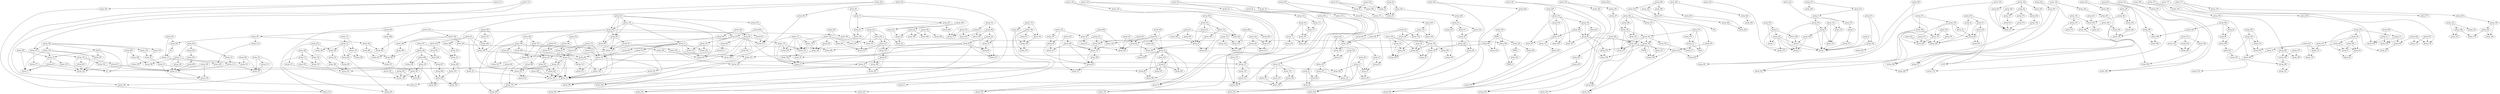 digraph g
{

  /* list of nodes */
  "I4L";
  "ITEVIR";
  "NRDD";
  "NRDD_1";
  "NRDD_2";
  "PAL";
  "bnrdF";
  "group_1";
  "group_10";
  "group_100";
  "group_101";
  "group_102";
  "group_103";
  "group_104";
  "group_105";
  "group_106";
  "group_107";
  "group_108";
  "group_109";
  "group_11";
  "group_110";
  "group_111";
  "group_112";
  "group_113";
  "group_114";
  "group_115";
  "group_116";
  "group_117";
  "group_118";
  "group_119";
  "group_12";
  "group_120";
  "group_121";
  "group_122";
  "group_123";
  "group_124";
  "group_125";
  "group_126";
  "group_128";
  "group_129";
  "group_13";
  "group_130";
  "group_131";
  "group_132";
  "group_133";
  "group_134";
  "group_135";
  "group_136";
  "group_137";
  "group_138";
  "group_139";
  "group_14";
  "group_140";
  "group_141";
  "group_142";
  "group_143";
  "group_144";
  "group_145";
  "group_146";
  "group_147";
  "group_148";
  "group_149";
  "group_15";
  "group_150";
  "group_151";
  "group_152";
  "group_153";
  "group_154";
  "group_155";
  "group_156";
  "group_157";
  "group_158";
  "group_159";
  "group_16";
  "group_160";
  "group_161";
  "group_162";
  "group_163";
  "group_164";
  "group_166";
  "group_167";
  "group_168";
  "group_169";
  "group_17";
  "group_170";
  "group_171";
  "group_172";
  "group_173";
  "group_174";
  "group_175";
  "group_176";
  "group_177";
  "group_178";
  "group_179";
  "group_180";
  "group_181";
  "group_182";
  "group_183";
  "group_184";
  "group_185";
  "group_186";
  "group_187";
  "group_188";
  "group_189";
  "group_19";
  "group_190";
  "group_191";
  "group_192";
  "group_193";
  "group_194";
  "group_195";
  "group_196";
  "group_197";
  "group_198";
  "group_199";
  "group_2";
  "group_20";
  "group_200";
  "group_201";
  "group_202";
  "group_203";
  "group_204";
  "group_205";
  "group_206";
  "group_207";
  "group_208";
  "group_209";
  "group_21";
  "group_210";
  "group_211";
  "group_212";
  "group_213";
  "group_214";
  "group_215";
  "group_216";
  "group_217";
  "group_218";
  "group_219";
  "group_22";
  "group_220";
  "group_221";
  "group_222";
  "group_223";
  "group_224";
  "group_225";
  "group_226";
  "group_227";
  "group_228";
  "group_229";
  "group_23";
  "group_230";
  "group_231";
  "group_232";
  "group_233";
  "group_234";
  "group_236";
  "group_237";
  "group_238";
  "group_239";
  "group_24";
  "group_240";
  "group_241";
  "group_242";
  "group_243";
  "group_244";
  "group_245";
  "group_246";
  "group_247";
  "group_248";
  "group_249";
  "group_25";
  "group_250";
  "group_251";
  "group_252";
  "group_253";
  "group_254";
  "group_255";
  "group_256";
  "group_257";
  "group_258";
  "group_259";
  "group_26";
  "group_260";
  "group_261";
  "group_262";
  "group_263";
  "group_264";
  "group_265";
  "group_266";
  "group_267";
  "group_268";
  "group_27";
  "group_270";
  "group_271";
  "group_272";
  "group_273";
  "group_274";
  "group_275";
  "group_276";
  "group_277";
  "group_278";
  "group_279";
  "group_28";
  "group_280";
  "group_281";
  "group_282";
  "group_283";
  "group_284";
  "group_285";
  "group_286";
  "group_287";
  "group_288";
  "group_289";
  "group_29";
  "group_290";
  "group_291";
  "group_293";
  "group_294";
  "group_295";
  "group_296";
  "group_297";
  "group_298";
  "group_3";
  "group_30";
  "group_300";
  "group_301";
  "group_302";
  "group_304";
  "group_305";
  "group_306";
  "group_307";
  "group_308";
  "group_309";
  "group_31";
  "group_310";
  "group_311";
  "group_312";
  "group_313";
  "group_314";
  "group_315";
  "group_316";
  "group_317";
  "group_318";
  "group_319";
  "group_32";
  "group_320";
  "group_321";
  "group_322";
  "group_323";
  "group_324";
  "group_325";
  "group_326";
  "group_327";
  "group_328";
  "group_329";
  "group_33";
  "group_330";
  "group_331";
  "group_332";
  "group_333";
  "group_334";
  "group_335";
  "group_336";
  "group_337";
  "group_338";
  "group_339";
  "group_34";
  "group_340";
  "group_341";
  "group_342";
  "group_343";
  "group_344";
  "group_345";
  "group_346";
  "group_347";
  "group_348";
  "group_349";
  "group_35";
  "group_350";
  "group_351";
  "group_352";
  "group_353";
  "group_354";
  "group_355";
  "group_356";
  "group_357";
  "group_358";
  "group_359";
  "group_36";
  "group_360";
  "group_361";
  "group_362";
  "group_363";
  "group_364";
  "group_365";
  "group_366";
  "group_368";
  "group_369";
  "group_37";
  "group_370";
  "group_371";
  "group_372";
  "group_373";
  "group_374";
  "group_375";
  "group_376";
  "group_377";
  "group_378";
  "group_379";
  "group_38";
  "group_380";
  "group_381";
  "group_382";
  "group_383";
  "group_384";
  "group_385";
  "group_386";
  "group_387";
  "group_388";
  "group_389";
  "group_390";
  "group_391";
  "group_392";
  "group_393";
  "group_394";
  "group_395";
  "group_396";
  "group_397";
  "group_398";
  "group_399";
  "group_4";
  "group_40";
  "group_400";
  "group_401";
  "group_402";
  "group_403";
  "group_404";
  "group_405";
  "group_406";
  "group_407";
  "group_408";
  "group_409";
  "group_41";
  "group_410";
  "group_411";
  "group_412";
  "group_413";
  "group_414";
  "group_415";
  "group_416";
  "group_417";
  "group_418";
  "group_419";
  "group_42";
  "group_420";
  "group_421";
  "group_422";
  "group_423";
  "group_424";
  "group_425";
  "group_426";
  "group_427";
  "group_428";
  "group_429";
  "group_43";
  "group_430";
  "group_431";
  "group_432";
  "group_433";
  "group_434";
  "group_435";
  "group_436";
  "group_437";
  "group_438";
  "group_439";
  "group_44";
  "group_440";
  "group_441";
  "group_442";
  "group_443";
  "group_444";
  "group_445";
  "group_446";
  "group_447";
  "group_448";
  "group_449";
  "group_45";
  "group_450";
  "group_451";
  "group_452";
  "group_453";
  "group_454";
  "group_455";
  "group_456";
  "group_457";
  "group_458";
  "group_459";
  "group_46";
  "group_460";
  "group_461";
  "group_462";
  "group_463";
  "group_464";
  "group_465";
  "group_466";
  "group_467";
  "group_468";
  "group_469";
  "group_47";
  "group_470";
  "group_471";
  "group_472";
  "group_473";
  "group_474";
  "group_475";
  "group_476";
  "group_477";
  "group_478";
  "group_479";
  "group_48";
  "group_480";
  "group_481";
  "group_482";
  "group_483";
  "group_484";
  "group_485";
  "group_486";
  "group_487";
  "group_488";
  "group_489";
  "group_49";
  "group_490";
  "group_491";
  "group_492";
  "group_493";
  "group_494";
  "group_495";
  "group_496";
  "group_497";
  "group_498";
  "group_499";
  "group_5";
  "group_50";
  "group_500";
  "group_501";
  "group_502";
  "group_503";
  "group_504";
  "group_505";
  "group_506";
  "group_507";
  "group_508";
  "group_509";
  "group_51";
  "group_510";
  "group_511";
  "group_512";
  "group_513";
  "group_514";
  "group_515";
  "group_516";
  "group_517";
  "group_518";
  "group_519";
  "group_52";
  "group_520";
  "group_521";
  "group_522";
  "group_523";
  "group_524";
  "group_525";
  "group_526";
  "group_527";
  "group_528";
  "group_529";
  "group_53";
  "group_530";
  "group_531";
  "group_532";
  "group_534";
  "group_535";
  "group_536";
  "group_537";
  "group_538";
  "group_539";
  "group_54";
  "group_540";
  "group_541";
  "group_542";
  "group_543";
  "group_544";
  "group_545";
  "group_546";
  "group_547";
  "group_548";
  "group_549";
  "group_55";
  "group_550";
  "group_551";
  "group_552";
  "group_553";
  "group_554";
  "group_555";
  "group_556";
  "group_557";
  "group_558";
  "group_559";
  "group_56";
  "group_560";
  "group_561";
  "group_562";
  "group_563";
  "group_564";
  "group_565";
  "group_566";
  "group_567";
  "group_568";
  "group_569";
  "group_57";
  "group_570";
  "group_571";
  "group_572";
  "group_573";
  "group_574";
  "group_575";
  "group_576";
  "group_577";
  "group_578";
  "group_579";
  "group_58";
  "group_581";
  "group_583";
  "group_584";
  "group_585";
  "group_586";
  "group_587";
  "group_588";
  "group_589";
  "group_59";
  "group_590";
  "group_591";
  "group_592";
  "group_593";
  "group_594";
  "group_595";
  "group_596";
  "group_597";
  "group_598";
  "group_599";
  "group_6";
  "group_60";
  "group_600";
  "group_601";
  "group_602";
  "group_603";
  "group_604";
  "group_605";
  "group_606";
  "group_607";
  "group_608";
  "group_609";
  "group_61";
  "group_610";
  "group_611";
  "group_612";
  "group_613";
  "group_614";
  "group_615";
  "group_616";
  "group_617";
  "group_618";
  "group_619";
  "group_62";
  "group_620";
  "group_621";
  "group_622";
  "group_624";
  "group_625";
  "group_626";
  "group_627";
  "group_628";
  "group_629";
  "group_63";
  "group_630";
  "group_631";
  "group_64";
  "group_65";
  "group_66";
  "group_67";
  "group_68";
  "group_69";
  "group_7";
  "group_70";
  "group_71";
  "group_72";
  "group_74";
  "group_75";
  "group_76";
  "group_77";
  "group_78";
  "group_79";
  "group_8";
  "group_80";
  "group_81";
  "group_82";
  "group_83";
  "group_84";
  "group_85";
  "group_86";
  "group_87";
  "group_88";
  "group_89";
  "group_9";
  "group_90";
  "group_91";
  "group_92";
  "group_93";
  "group_94";
  "group_95";
  "group_96";
  "group_97";
  "group_98";
  "group_99";
  "hegA";
  "thy";
  "uvsW";

  /* list of edges */
  "ITEVIR" -> "group_189" [weight = "5"];
  "NRDD_1" -> "group_581" [weight = "1"];
  "NRDD" -> "group_193" [weight = "5"];
  "NRDD" -> "group_304" [weight = "5"];
  "NRDD" -> "group_481" [weight = "2.5"];
  "NRDD" -> "group_546" [weight = "1.42857142857143"];
  "bnrdF" -> "I4L" [weight = "2"];
  "bnrdF" -> "group_104" [weight = "0.666666666666667"];
  "bnrdF" -> "group_16" [weight = "1.2"];
  "bnrdF" -> "group_563" [weight = "1"];
  "group_100" -> "group_143" [weight = "0.75"];
  "group_101" -> "group_153" [weight = "0.3"];
  "group_101" -> "group_257" [weight = "3"];
  "group_102" -> "group_158" [weight = "3"];
  "group_102" -> "group_262" [weight = "1"];
  "group_102" -> "group_440" [weight = "1"];
  "group_103" -> "group_277" [weight = "3"];
  "group_103" -> "group_310" [weight = "0.833333333333333"];
  "group_105" -> "group_174" [weight = "0.833333333333333"];
  "group_105" -> "group_279" [weight = "5"];
  "group_105" -> "group_443" [weight = "2.5"];
  "group_105" -> "group_507" [weight = "5"];
  "group_105" -> "group_554" [weight = "2"];
  "group_105" -> "group_620" [weight = "2"];
  "group_106" -> "group_21" [weight = "0.555555555555556"];
  "group_106" -> "group_343" [weight = "1.42857142857143"];
  "group_106" -> "group_358" [weight = "1"];
  "group_106" -> "group_617" [weight = "2"];
  "group_107" -> "group_180" [weight = "0.555555555555556"];
  "group_107" -> "group_456" [weight = "0.833333333333333"];
  "group_108" -> "group_285" [weight = "0.555555555555556"];
  "group_109" -> "group_296" [weight = "0.555555555555556"];
  "group_10" -> "group_120" [weight = "5"];
  "group_10" -> "group_147" [weight = "0.75"];
  "group_10" -> "group_324" [weight = "1.66666666666667"];
  "group_10" -> "group_514" [weight = "2"];
  "group_110" -> "group_577" [weight = "1"];
  "group_110" -> "hegA" [weight = "5"];
  "group_111" -> "group_478" [weight = "0.555555555555556"];
  "group_112" -> "group_308" [weight = "1.25"];
  "group_113" -> "group_308" [weight = "1.25"];
  "group_113" -> "group_309" [weight = "0.833333333333333"];
  "group_114" -> "group_197" [weight = "0.833333333333333"];
  "group_114" -> "group_34" [weight = "1"];
  "group_115" -> "group_198" [weight = "0.555555555555556"];
  "group_115" -> "group_199" [weight = "0.555555555555556"];
  "group_116" -> "group_203" [weight = "5"];
  "group_116" -> "group_504" [weight = "2.5"];
  "group_117" -> "group_204" [weight = "0.833333333333333"];
  "group_117" -> "group_318" [weight = "5"];
  "group_117" -> "group_539" [weight = "2"];
  "group_118" -> "group_119" [weight = "0.769230769230769"];
  "group_118" -> "group_318" [weight = "5"];
  "group_11" -> "group_562" [weight = "1"];
  "group_11" -> "group_57" [weight = "0.375"];
  "group_11" -> "group_629" [weight = "2"];
  "group_11" -> "group_97" [weight = "0.461538461538462"];
  "group_120" -> "group_324" [weight = "2.5"];
  "group_120" -> "group_345" [weight = "2"];
  "group_120" -> "group_500" [weight = "2.5"];
  "group_120" -> "group_614" [weight = "2"];
  "group_121" -> "group_280" [weight = "1"];
  "group_121" -> "group_61" [weight = "0.769230769230769"];
  "group_122" -> "group_513" [weight = "2"];
  "group_122" -> "group_556" [weight = "0.75"];
  "group_123" -> "group_7" [weight = "3"];
  "group_124" -> "group_123" [weight = "3"];
  "group_124" -> "group_376" [weight = "3"];
  "group_124" -> "group_9" [weight = "0.75"];
  "group_125" -> "group_126" [weight = "3"];
  "group_125" -> "group_380" [weight = "0.272727272727273"];
  "group_125" -> "group_381" [weight = "0.75"];
  "group_128" -> "group_228" [weight = "0.75"];
  "group_129" -> "group_128" [weight = "3"];
  "group_129" -> "group_383" [weight = "3"];
  "group_12" -> "group_116" [weight = "2.5"];
  "group_12" -> "group_202" [weight = "1.25"];
  "group_12" -> "group_203" [weight = "1"];
  "group_12" -> "group_350" [weight = "1"];
  "group_12" -> "group_504" [weight = "2.5"];
  "group_131" -> "group_294" [weight = "1"];
  "group_131" -> "group_460" [weight = "2"];
  "group_132" -> "group_396" [weight = "0.375"];
  "group_133" -> "group_134" [weight = "3"];
  "group_135" -> "group_404" [weight = "3"];
  "group_136" -> "group_135" [weight = "0.75"];
  "group_136" -> "group_234" [weight = "0.272727272727273"];
  "group_136" -> "group_404" [weight = "1"];
  "group_137" -> "group_241" [weight = "0.75"];
  "group_137" -> "group_242" [weight = "3"];
  "group_139" -> "group_138" [weight = "0.272727272727273"];
  "group_13" -> "group_146" [weight = "0.75"];
  "group_13" -> "group_273" [weight = "1"];
  "group_13" -> "group_334" [weight = "1"];
  "group_13" -> "group_437" [weight = "3"];
  "group_13" -> "group_512" [weight = "1"];
  "group_13" -> "group_556" [weight = "0.75"];
  "group_13" -> "group_604" [weight = "1"];
  "group_140" -> "group_139" [weight = "0.272727272727273"];
  "group_140" -> "group_413" [weight = "0.75"];
  "group_141" -> "group_245" [weight = "3"];
  "group_141" -> "group_80" [weight = "0.75"];
  "group_142" -> "group_24" [weight = "3"];
  "group_142" -> "group_337" [weight = "1"];
  "group_142" -> "group_49" [weight = "0.272727272727273"];
  "group_143" -> "group_596" [weight = "3"];
  "group_143" -> "group_99" [weight = "1"];
  "group_144" -> "group_86" [weight = "0.75"];
  "group_145" -> "group_13" [weight = "0.6"];
  "group_145" -> "group_253" [weight = "3"];
  "group_145" -> "group_254" [weight = "3"];
  "group_145" -> "group_437" [weight = "3"];
  "group_146" -> "group_14" [weight = "3"];
  "group_147" -> "group_213" [weight = "1"];
  "group_147" -> "group_335" [weight = "1"];
  "group_149" -> "group_148" [weight = "0.272727272727273"];
  "group_149" -> "group_150" [weight = "0.75"];
  "group_14" -> "group_374" [weight = "2"];
  "group_151" -> "group_256" [weight = "0.75"];
  "group_151" -> "group_372" [weight = "0.75"];
  "group_151" -> "group_515" [weight = "1"];
  "group_151" -> "group_557" [weight = "0.75"];
  "group_152" -> "group_51" [weight = "0.75"];
  "group_154" -> "group_258" [weight = "3"];
  "group_155" -> "group_156" [weight = "3"];
  "group_155" -> "group_276" [weight = "0.352941176470588"];
  "group_155" -> "group_420" [weight = "1.2"];
  "group_157" -> "group_259" [weight = "0.272727272727273"];
  "group_158" -> "group_424" [weight = "0.75"];
  "group_158" -> "group_94" [weight = "1"];
  "group_159" -> "group_102" [weight = "1"];
  "group_159" -> "group_160" [weight = "3"];
  "group_159" -> "group_161" [weight = "1"];
  "group_159" -> "group_262" [weight = "0.75"];
  "group_15" -> "group_562" [weight = "1"];
  "group_15" -> "group_57" [weight = "0.75"];
  "group_161" -> "group_160" [weight = "3"];
  "group_161" -> "group_162" [weight = "0.75"];
  "group_162" -> "group_160" [weight = "0.75"];
  "group_163" -> "group_58" [weight = "3"];
  "group_164" -> "group_104" [weight = "1"];
  "group_164" -> "group_16" [weight = "0.428571428571429"];
  "group_164" -> "group_17" [weight = "3"];
  "group_164" -> "group_563" [weight = "1"];
  "group_166" -> "group_167" [weight = "0.461538461538462"];
  "group_166" -> "group_266" [weight = "0.461538461538462"];
  "group_166" -> "group_442" [weight = "0.666666666666667"];
  "group_166" -> "group_475" [weight = "1.66666666666667"];
  "group_167" -> "group_442" [weight = "0.666666666666667"];
  "group_167" -> "group_630" [weight = "2"];
  "group_168" -> "group_169" [weight = "3"];
  "group_168" -> "group_226" [weight = "1"];
  "group_16" -> "group_17" [weight = "0.75"];
  "group_16" -> "group_425" [weight = "3"];
  "group_16" -> "group_519" [weight = "2"];
  "group_171" -> "group_137" [weight = "0.272727272727273"];
  "group_172" -> "group_14" [weight = "2"];
  "group_172" -> "group_502" [weight = "5"];
  "group_173" -> "group_122" [weight = "0.75"];
  "group_173" -> "group_274" [weight = "1"];
  "group_173" -> "group_373" [weight = "2"];
  "group_173" -> "group_87" [weight = "1"];
  "group_174" -> "group_279" [weight = "5"];
  "group_174" -> "group_362" [weight = "1"];
  "group_175" -> "group_279" [weight = "5"];
  "group_175" -> "group_37" [weight = "2.5"];
  "group_175" -> "group_444" [weight = "5"];
  "group_176" -> "group_106" [weight = "1.66666666666667"];
  "group_176" -> "group_283" [weight = "5"];
  "group_176" -> "group_343" [weight = "5"];
  "group_177" -> "group_178" [weight = "0.555555555555556"];
  "group_180" -> "group_108" [weight = "0.833333333333333"];
  "group_182" -> "group_289" [weight = "0.555555555555556"];
  "group_183" -> "group_42" [weight = "1.42857142857143"];
  "group_183" -> "group_43" [weight = "0.909090909090909"];
  "group_183" -> "uvsW" [weight = "0.833333333333333"];
  "group_184" -> "group_22" [weight = "0.555555555555556"];
  "group_184" -> "group_461" [weight = "0.833333333333333"];
  "group_185" -> "group_22" [weight = "5"];
  "group_186" -> "group_185" [weight = "5"];
  "group_186" -> "group_36" [weight = "1.25"];
  "group_186" -> "group_624" [weight = "5"];
  "group_187" -> "group_472" [weight = "0.833333333333333"];
  "group_187" -> "group_548" [weight = "2"];
  "group_188" -> "group_166" [weight = "5"];
  "group_188" -> "group_301" [weight = "1"];
  "group_188" -> "group_475" [weight = "2"];
  "group_188" -> "group_532" [weight = "5"];
  "group_190" -> "group_355" [weight = "2"];
  "group_190" -> "group_622" [weight = "5"];
  "group_190" -> "group_65" [weight = "5"];
  "group_191" -> "group_190" [weight = "0.625"];
  "group_191" -> "group_192" [weight = "5"];
  "group_191" -> "group_531" [weight = "5"];
  "group_191" -> "group_547" [weight = "2"];
  "group_191" -> "group_602" [weight = "5"];
  "group_192" -> "group_477" [weight = "1.11111111111111"];
  "group_193" -> "NRDD_1" [weight = "1"];
  "group_193" -> "group_480" [weight = "0.833333333333333"];
  "group_194" -> "group_306" [weight = "1.25"];
  "group_194" -> "group_483" [weight = "5"];
  "group_194" -> "group_485" [weight = "1"];
  "group_196" -> "group_195" [weight = "5"];
  "group_196" -> "group_34" [weight = "1.25"];
  "group_199" -> "group_315" [weight = "0.833333333333333"];
  "group_19" -> "group_60" [weight = "5"];
  "group_200" -> "group_201" [weight = "0.555555555555556"];
  "group_200" -> "group_315" [weight = "0.833333333333333"];
  "group_202" -> "group_316" [weight = "5"];
  "group_203" -> "group_204" [weight = "0.555555555555556"];
  "group_205" -> "group_320" [weight = "2.5"];
  "group_205" -> "group_585" [weight = "1"];
  "group_206" -> "group_320" [weight = "2.5"];
  "group_206" -> "group_530" [weight = "2.5"];
  "group_207" -> "group_325" [weight = "5"];
  "group_207" -> "group_500" [weight = "5"];
  "group_208" -> "group_326" [weight = "5"];
  "group_208" -> "group_327" [weight = "5"];
  "group_208" -> "group_502" [weight = "5"];
  "group_20" -> "group_19" [weight = "2"];
  "group_20" -> "group_211" [weight = "5"];
  "group_20" -> "group_59" [weight = "2"];
  "group_20" -> "group_60" [weight = "2.5"];
  "group_210" -> "group_69" [weight = "5"];
  "group_212" -> "group_145" [weight = "0.75"];
  "group_212" -> "group_253" [weight = "3"];
  "group_212" -> "group_254" [weight = "2"];
  "group_212" -> "group_272" [weight = "1"];
  "group_212" -> "group_510" [weight = "2"];
  "group_213" -> "group_148" [weight = "1"];
  "group_214" -> "group_415" [weight = "1"];
  "group_215" -> "group_210" [weight = "2.5"];
  "group_215" -> "group_369" [weight = "1"];
  "group_215" -> "group_370" [weight = "2"];
  "group_216" -> "group_321" [weight = "0.714285714285714"];
  "group_216" -> "group_587" [weight = "1"];
  "group_217" -> "group_174" [weight = "2"];
  "group_217" -> "group_279" [weight = "5"];
  "group_217" -> "group_362" [weight = "2"];
  "group_217" -> "group_37" [weight = "2"];
  "group_217" -> "group_38" [weight = "2"];
  "group_217" -> "group_444" [weight = "5"];
  "group_218" -> "group_202" [weight = "1"];
  "group_218" -> "group_350" [weight = "1"];
  "group_218" -> "group_351" [weight = "1"];
  "group_218" -> "group_584" [weight = "1"];
  "group_219" -> "group_467" [weight = "1"];
  "group_220" -> "group_109" [weight = "0.555555555555556"];
  "group_221" -> "group_360" [weight = "1"];
  "group_222" -> "group_154" [weight = "1"];
  "group_222" -> "group_258" [weight = "0.75"];
  "group_222" -> "group_27" [weight = "2"];
  "group_223" -> "group_1" [weight = "3"];
  "group_223" -> "group_3" [weight = "0.75"];
  "group_223" -> "group_375" [weight = "0.272727272727273"];
  "group_223" -> "group_5" [weight = "3"];
  "group_223" -> "group_7" [weight = "2"];
  "group_224" -> "group_376" [weight = "0.75"];
  "group_225" -> "group_168" [weight = "0.75"];
  "group_226" -> "group_169" [weight = "3"];
  "group_226" -> "group_379" [weight = "0.272727272727273"];
  "group_227" -> "group_382" [weight = "3"];
  "group_228" -> "group_130" [weight = "0.272727272727273"];
  "group_229" -> "group_386" [weight = "0.75"];
  "group_229" -> "group_387" [weight = "0.272727272727273"];
  "group_230" -> "group_40" [weight = "1"];
  "group_230" -> "group_523" [weight = "2"];
  "group_230" -> "group_74" [weight = "0.272727272727273"];
  "group_231" -> "group_132" [weight = "0.75"];
  "group_231" -> "group_395" [weight = "0.272727272727273"];
  "group_231" -> "group_524" [weight = "1"];
  "group_232" -> "group_396" [weight = "0.272727272727273"];
  "group_232" -> "group_397" [weight = "0.75"];
  "group_233" -> "group_133" [weight = "0.75"];
  "group_237" -> "group_236" [weight = "0.272727272727273"];
  "group_238" -> "group_237" [weight = "0.272727272727273"];
  "group_239" -> "group_238" [weight = "0.272727272727273"];
  "group_239" -> "group_405" [weight = "0.75"];
  "group_23" -> "group_434" [weight = "1"];
  "group_23" -> "group_435" [weight = "1"];
  "group_240" -> "group_409" [weight = "0.272727272727273"];
  "group_240" -> "group_410" [weight = "0.75"];
  "group_241" -> "group_242" [weight = "3"];
  "group_243" -> "group_138" [weight = "0.75"];
  "group_244" -> "group_414" [weight = "3"];
  "group_244" -> "group_415" [weight = "0.272727272727273"];
  "group_245" -> "group_23" [weight = "3"];
  "group_246" -> "group_23" [weight = "3"];
  "group_247" -> "group_248" [weight = "3"];
  "group_247" -> "group_82" [weight = "3"];
  "group_249" -> "group_143" [weight = "0.428571428571429"];
  "group_249" -> "group_417" [weight = "3"];
  "group_249" -> "group_99" [weight = "0.545454545454546"];
  "group_24" -> "group_417" [weight = "3"];
  "group_24" -> "group_99" [weight = "0.75"];
  "group_250" -> "group_143" [weight = "3"];
  "group_251" -> "group_144" [weight = "0.6"];
  "group_252" -> "group_144" [weight = "1"];
  "group_252" -> "group_251" [weight = "3"];
  "group_253" -> "group_14" [weight = "1"];
  "group_253" -> "group_172" [weight = "2"];
  "group_253" -> "group_50" [weight = "0.75"];
  "group_253" -> "group_509" [weight = "2"];
  "group_254" -> "group_253" [weight = "3"];
  "group_254" -> "group_374" [weight = "1"];
  "group_254" -> "group_509" [weight = "2"];
  "group_254" -> "group_626" [weight = "2"];
  "group_254" -> "group_627" [weight = "2"];
  "group_255" -> "group_147" [weight = "0.6"];
  "group_255" -> "group_148" [weight = "0.6"];
  "group_256" -> "group_150" [weight = "0.75"];
  "group_257" -> "group_153" [weight = "1"];
  "group_257" -> "group_88" [weight = "0.272727272727273"];
  "group_258" -> "group_27" [weight = "0.315789473684211"];
  "group_259" -> "group_155" [weight = "1"];
  "group_259" -> "group_156" [weight = "3"];
  "group_25" -> "group_251" [weight = "1"];
  "group_25" -> "group_418" [weight = "3"];
  "group_25" -> "group_436" [weight = "1"];
  "group_25" -> "group_508" [weight = "2"];
  "group_25" -> "group_555" [weight = "0.75"];
  "group_25" -> "group_605" [weight = "1"];
  "group_25" -> "group_625" [weight = "2"];
  "group_25" -> "group_85" [weight = "3"];
  "group_260" -> "group_93" [weight = "0.272727272727273"];
  "group_261" -> "group_424" [weight = "0.75"];
  "group_262" -> "group_160" [weight = "0.75"];
  "group_262" -> "group_94" [weight = "1"];
  "group_263" -> "group_162" [weight = "0.272727272727273"];
  "group_263" -> "group_96" [weight = "0.75"];
  "group_264" -> "bnrdF" [weight = "1.2"];
  "group_264" -> "group_103" [weight = "3"];
  "group_264" -> "group_163" [weight = "0.75"];
  "group_264" -> "group_164" [weight = "3"];
  "group_264" -> "group_518" [weight = "0.428571428571429"];
  "group_265" -> "group_428" [weight = "3"];
  "group_267" -> "group_167" [weight = "3"];
  "group_267" -> "group_630" [weight = "2"];
  "group_268" -> "group_267" [weight = "0.272727272727273"];
  "group_26" -> "group_151" [weight = "0.272727272727273"];
  "group_26" -> "group_152" [weight = "0.75"];
  "group_270" -> "group_31" [weight = "1"];
  "group_270" -> "group_32" [weight = "1"];
  "group_270" -> "group_44" [weight = "1"];
  "group_270" -> "group_47" [weight = "1"];
  "group_271" -> "group_100" [weight = "0.75"];
  "group_271" -> "group_143" [weight = "1"];
  "group_271" -> "group_250" [weight = "0.666666666666667"];
  "group_272" -> "group_172" [weight = "1"];
  "group_272" -> "group_333" [weight = "1"];
  "group_272" -> "group_437" [weight = "1"];
  "group_272" -> "group_511" [weight = "2"];
  "group_273" -> "group_437" [weight = "1"];
  "group_274" -> "group_10" [weight = "0.352941176470588"];
  "group_275" -> "group_147" [weight = "1"];
  "group_275" -> "group_148" [weight = "3"];
  "group_277" -> "group_104" [weight = "3"];
  "group_278" -> "group_210" [weight = "5"];
  "group_278" -> "group_215" [weight = "5"];
  "group_278" -> "group_443" [weight = "5"];
  "group_27" -> "group_101" [weight = "0.75"];
  "group_280" -> "group_19" [weight = "5"];
  "group_280" -> "group_20" [weight = "1"];
  "group_280" -> "group_445" [weight = "5"];
  "group_280" -> "group_619" [weight = "2"];
  "group_281" -> "group_221" [weight = "1"];
  "group_281" -> "group_446" [weight = "5"];
  "group_281" -> "group_447" [weight = "0.555555555555556"];
  "group_282" -> "group_359" [weight = "1"];
  "group_282" -> "group_448" [weight = "5"];
  "group_282" -> "group_449" [weight = "0.555555555555556"];
  "group_283" -> "group_453" [weight = "0.833333333333333"];
  "group_283" -> "group_553" [weight = "1"];
  "group_284" -> "group_178" [weight = "0.555555555555556"];
  "group_284" -> "group_179" [weight = "1"];
  "group_284" -> "group_454" [weight = "0.555555555555556"];
  "group_285" -> "group_181" [weight = "0.769230769230769"];
  "group_285" -> "group_365" [weight = "2"];
  "group_285" -> "group_569" [weight = "1"];
  "group_286" -> "group_181" [weight = "5"];
  "group_287" -> "group_286" [weight = "0.833333333333333"];
  "group_288" -> "group_457" [weight = "0.555555555555556"];
  "group_289" -> "group_506" [weight = "5"];
  "group_28" -> "group_91" [weight = "1"];
  "group_290" -> "group_289" [weight = "0.833333333333333"];
  "group_290" -> "group_506" [weight = "5"];
  "group_291" -> "group_290" [weight = "0.833333333333333"];
  "group_291" -> "group_459" [weight = "0.555555555555556"];
  "group_293" -> "group_294" [weight = "1.25"];
  "group_293" -> "group_460" [weight = "5"];
  "group_295" -> "group_294" [weight = "0.833333333333333"];
  "group_295" -> "group_461" [weight = "0.555555555555556"];
  "group_297" -> "group_296" [weight = "0.833333333333333"];
  "group_297" -> "group_574" [weight = "1"];
  "group_29" -> "group_30" [weight = "5"];
  "group_2" -> "group_223" [weight = "1"];
  "group_2" -> "group_3" [weight = "1"];
  "group_2" -> "group_560" [weight = "3"];
  "group_301" -> "group_166" [weight = "2"];
  "group_301" -> "group_330" [weight = "5"];
  "group_301" -> "group_475" [weight = "0.909090909090909"];
  "group_301" -> "group_578" [weight = "1"];
  "group_302" -> "group_188" [weight = "5"];
  "group_302" -> "group_189" [weight = "0.625"];
  "group_302" -> "group_366" [weight = "1"];
  "group_302" -> "group_532" [weight = "5"];
  "group_302" -> "group_579" [weight = "1"];
  "group_305" -> "NRDD" [weight = "2"];
  "group_305" -> "group_546" [weight = "2"];
  "group_306" -> "group_484" [weight = "5"];
  "group_307" -> "group_112" [weight = "5"];
  "group_307" -> "group_352" [weight = "1"];
  "group_307" -> "group_544" [weight = "1"];
  "group_309" -> "group_104" [weight = "0.555555555555556"];
  "group_310" -> "group_104" [weight = "0.833333333333333"];
  "group_310" -> "group_542" [weight = "2"];
  "group_310" -> "group_601" [weight = "5"];
  "group_310" -> "group_615" [weight = "2"];
  "group_311" -> "group_103" [weight = "0.833333333333333"];
  "group_311" -> "group_195" [weight = "0.833333333333333"];
  "group_312" -> "group_114" [weight = "1.11111111111111"];
  "group_313" -> "group_197" [weight = "0.625"];
  "group_314" -> "group_197" [weight = "5"];
  "group_314" -> "group_198" [weight = "0.555555555555556"];
  "group_314" -> "group_313" [weight = "0.833333333333333"];
  "group_316" -> "group_494" [weight = "1.25"];
  "group_317" -> "group_116" [weight = "2"];
  "group_317" -> "group_12" [weight = "5"];
  "group_319" -> "group_349" [weight = "1"];
  "group_319" -> "group_66" [weight = "5"];
  "group_31" -> "group_454" [weight = "5"];
  "group_31" -> "group_455" [weight = "0.909090909090909"];
  "group_31" -> "group_552" [weight = "1"];
  "group_321" -> "group_206" [weight = "5"];
  "group_322" -> "group_321" [weight = "2.5"];
  "group_323" -> "group_324" [weight = "2.5"];
  "group_325" -> "group_14" [weight = "5"];
  "group_325" -> "group_597" [weight = "5"];
  "group_326" -> "group_14" [weight = "1"];
  "group_326" -> "group_172" [weight = "5"];
  "group_326" -> "group_207" [weight = "1.25"];
  "group_326" -> "group_503" [weight = "5"];
  "group_326" -> "group_589" [weight = "1"];
  "group_327" -> "group_328" [weight = "1.25"];
  "group_327" -> "group_502" [weight = "1.66666666666667"];
  "group_328" -> "group_329" [weight = "1.25"];
  "group_330" -> "ITEVIR" [weight = "5"];
  "group_330" -> "group_189" [weight = "5"];
  "group_330" -> "group_341" [weight = "1.11111111111111"];
  "group_330" -> "group_356" [weight = "1.42857142857143"];
  "group_330" -> "group_476" [weight = "1.66666666666667"];
  "group_331" -> "group_297" [weight = "5"];
  "group_331" -> "group_382" [weight = "1"];
  "group_332" -> "group_215" [weight = "5"];
  "group_332" -> "group_278" [weight = "2.5"];
  "group_332" -> "group_443" [weight = "5"];
  "group_332" -> "group_507" [weight = "5"];
  "group_333" -> "group_273" [weight = "1"];
  "group_333" -> "group_334" [weight = "1"];
  "group_335" -> "group_213" [weight = "1"];
  "group_336" -> "group_3" [weight = "2"];
  "group_336" -> "group_7" [weight = "5"];
  "group_336" -> "group_9" [weight = "1"];
  "group_337" -> "group_24" [weight = "1"];
  "group_338" -> "group_10" [weight = "2.5"];
  "group_339" -> "group_119" [weight = "2.5"];
  "group_339" -> "group_66" [weight = "2.5"];
  "group_33" -> "group_455" [weight = "1.42857142857143"];
  "group_33" -> "group_552" [weight = "1.42857142857143"];
  "group_340" -> "group_34" [weight = "2.5"];
  "group_341" -> "group_189" [weight = "1.11111111111111"];
  "group_342" -> "group_7" [weight = "0.555555555555556"];
  "group_343" -> "group_358" [weight = "2"];
  "group_344" -> "group_613" [weight = "2"];
  "group_344" -> "group_87" [weight = "1"];
  "group_345" -> "group_614" [weight = "2"];
  "group_346" -> "group_338" [weight = "1"];
  "group_347" -> "group_321" [weight = "1"];
  "group_347" -> "group_348" [weight = "1"];
  "group_348" -> "group_496" [weight = "2"];
  "group_348" -> "group_538" [weight = "2"];
  "group_348" -> "group_585" [weight = "1"];
  "group_348" -> "group_586" [weight = "1"];
  "group_349" -> "group_119" [weight = "1"];
  "group_349" -> "group_66" [weight = "1"];
  "group_34" -> "group_195" [weight = "1"];
  "group_351" -> "group_201" [weight = "1"];
  "group_352" -> "thy" [weight = "1"];
  "group_354" -> "group_194" [weight = "0.833333333333333"];
  "group_354" -> "group_545" [weight = "1"];
  "group_354" -> "group_583" [weight = "1"];
  "group_355" -> "group_477" [weight = "1"];
  "group_355" -> "group_65" [weight = "2"];
  "group_357" -> "group_616" [weight = "2"];
  "group_358" -> "group_553" [weight = "1"];
  "group_35" -> "group_209" [weight = "0.833333333333333"];
  "group_35" -> "group_621" [weight = "5"];
  "group_361" -> "group_360" [weight = "1"];
  "group_361" -> "group_72" [weight = "1"];
  "group_362" -> "group_594" [weight = "1"];
  "group_363" -> "group_25" [weight = "0.545454545454546"];
  "group_364" -> "group_158" [weight = "0.75"];
  "group_364" -> "group_261" [weight = "0.75"];
  "group_365" -> "group_286" [weight = "1"];
  "group_366" -> "group_188" [weight = "1"];
  "group_368" -> "group_117" [weight = "1"];
  "group_368" -> "group_118" [weight = "1.42857142857143"];
  "group_36" -> "group_220" [weight = "0.833333333333333"];
  "group_36" -> "group_357" [weight = "1"];
  "group_36" -> "group_573" [weight = "1"];
  "group_371" -> "group_377" [weight = "0.272727272727273"];
  "group_371" -> "group_378" [weight = "0.75"];
  "group_372" -> "group_256" [weight = "0.75"];
  "group_373" -> "group_122" [weight = "2"];
  "group_374" -> "group_626" [weight = "2"];
  "group_376" -> "group_123" [weight = "0.428571428571429"];
  "group_378" -> "group_225" [weight = "0.272727272727273"];
  "group_380" -> "group_126" [weight = "3"];
  "group_380" -> "group_379" [weight = "0.75"];
  "group_382" -> "group_521" [weight = "1"];
  "group_383" -> "group_128" [weight = "0.272727272727273"];
  "group_383" -> "group_382" [weight = "0.272727272727273"];
  "group_384" -> "group_130" [weight = "3"];
  "group_385" -> "group_384" [weight = "3"];
  "group_385" -> "group_386" [weight = "3"];
  "group_386" -> "group_170" [weight = "0.3"];
  "group_387" -> "group_388" [weight = "0.75"];
  "group_389" -> "group_131" [weight = "3"];
  "group_389" -> "group_388" [weight = "0.272727272727273"];
  "group_389" -> "group_522" [weight = "0.428571428571429"];
  "group_38" -> "group_37" [weight = "5"];
  "group_390" -> "group_131" [weight = "3"];
  "group_390" -> "group_40" [weight = "1"];
  "group_390" -> "group_41" [weight = "3"];
  "group_390" -> "group_522" [weight = "0.428571428571429"];
  "group_391" -> "group_392" [weight = "0.75"];
  "group_391" -> "group_74" [weight = "0.272727272727273"];
  "group_392" -> "group_393" [weight = "0.75"];
  "group_393" -> "group_394" [weight = "0.75"];
  "group_395" -> "group_394" [weight = "0.272727272727273"];
  "group_397" -> "group_398" [weight = "0.272727272727273"];
  "group_399" -> "group_398" [weight = "0.272727272727273"];
  "group_399" -> "group_400" [weight = "0.75"];
  "group_401" -> "group_133" [weight = "1"];
  "group_401" -> "group_134" [weight = "3"];
  "group_401" -> "group_75" [weight = "0.272727272727273"];
  "group_402" -> "group_45" [weight = "1"];
  "group_402" -> "group_47" [weight = "0.857142857142857"];
  "group_403" -> "group_404" [weight = "0.272727272727273"];
  "group_403" -> "group_45" [weight = "1"];
  "group_403" -> "group_46" [weight = "3"];
  "group_403" -> "group_47" [weight = "1"];
  "group_405" -> "group_406" [weight = "0.272727272727273"];
  "group_407" -> "group_406" [weight = "0.272727272727273"];
  "group_407" -> "group_408" [weight = "0.75"];
  "group_409" -> "group_408" [weight = "0.272727272727273"];
  "group_40" -> "group_460" [weight = "0.833333333333333"];
  "group_40" -> "group_523" [weight = "2"];
  "group_411" -> "group_412" [weight = "0.272727272727273"];
  "group_412" -> "group_171" [weight = "0.75"];
  "group_413" -> "group_414" [weight = "3"];
  "group_416" -> "group_415" [weight = "0.375"];
  "group_418" -> "group_85" [weight = "3"];
  "group_419" -> "group_153" [weight = "3"];
  "group_419" -> "group_27" [weight = "3"];
  "group_41" -> "group_40" [weight = "3"];
  "group_421" -> "group_28" [weight = "0.75"];
  "group_421" -> "group_558" [weight = "0.75"];
  "group_421" -> "group_90" [weight = "0.315789473684211"];
  "group_422" -> "group_260" [weight = "0.75"];
  "group_422" -> "group_91" [weight = "0.375"];
  "group_423" -> "group_54" [weight = "0.6"];
  "group_425" -> "I4L" [weight = "3"];
  "group_425" -> "group_17" [weight = "0.428571428571429"];
  "group_426" -> "I4L" [weight = "3"];
  "group_426" -> "group_427" [weight = "0.272727272727273"];
  "group_428" -> "group_427" [weight = "0.272727272727273"];
  "group_429" -> "group_166" [weight = "3"];
  "group_429" -> "group_265" [weight = "0.272727272727273"];
  "group_429" -> "group_266" [weight = "0.461538461538462"];
  "group_42" -> "group_460" [weight = "1.42857142857143"];
  "group_430" -> "group_3" [weight = "1"];
  "group_430" -> "group_5" [weight = "0.75"];
  "group_431" -> "group_389" [weight = "1"];
  "group_431" -> "group_390" [weight = "0.75"];
  "group_432" -> "group_137" [weight = "0.5"];
  "group_432" -> "group_241" [weight = "1"];
  "group_432" -> "group_77" [weight = "0.75"];
  "group_433" -> "group_141" [weight = "1"];
  "group_433" -> "group_23" [weight = "2"];
  "group_433" -> "group_434" [weight = "1"];
  "group_433" -> "group_631" [weight = "2"];
  "group_438" -> "group_439" [weight = "1"];
  "group_43" -> "group_230" [weight = "3"];
  "group_43" -> "group_40" [weight = "0.265486725663717"];
  "group_440" -> "group_439" [weight = "1"];
  "group_441" -> "group_11" [weight = "1"];
  "group_441" -> "group_97" [weight = "1"];
  "group_446" -> "group_70" [weight = "5"];
  "group_447" -> "group_29" [weight = "0.625"];
  "group_447" -> "group_30" [weight = "5"];
  "group_449" -> "group_450" [weight = "0.555555555555556"];
  "group_44" -> "group_233" [weight = "0.272727272727273"];
  "group_44" -> "group_402" [weight = "1"];
  "group_44" -> "group_403" [weight = "2"];
  "group_44" -> "group_45" [weight = "3"];
  "group_451" -> "group_450" [weight = "0.833333333333333"];
  "group_452" -> "group_451" [weight = "0.833333333333333"];
  "group_452" -> "group_453" [weight = "0.555555555555556"];
  "group_454" -> "group_32" [weight = "1"];
  "group_456" -> "group_455" [weight = "0.555555555555556"];
  "group_457" -> "group_287" [weight = "0.833333333333333"];
  "group_458" -> "group_182" [weight = "0.555555555555556"];
  "group_458" -> "group_63" [weight = "0.833333333333333"];
  "group_458" -> "group_64" [weight = "5"];
  "group_459" -> "uvsW" [weight = "0.833333333333333"];
  "group_45" -> "group_46" [weight = "3"];
  "group_462" -> "group_298" [weight = "0.555555555555556"];
  "group_463" -> "group_462" [weight = "0.833333333333333"];
  "group_463" -> "group_464" [weight = "0.555555555555556"];
  "group_464" -> "group_465" [weight = "0.833333333333333"];
  "group_466" -> "group_465" [weight = "0.555555555555556"];
  "group_467" -> "group_466" [weight = "0.833333333333333"];
  "group_468" -> "group_467" [weight = "1.25"];
  "group_469" -> "group_219" [weight = "1"];
  "group_469" -> "group_468" [weight = "5"];
  "group_469" -> "group_470" [weight = "0.555555555555556"];
  "group_470" -> "PAL" [weight = "0.833333333333333"];
  "group_471" -> "group_300" [weight = "0.833333333333333"];
  "group_471" -> "group_342" [weight = "0.555555555555556"];
  "group_472" -> "group_4" [weight = "1"];
  "group_472" -> "group_7" [weight = "5"];
  "group_473" -> "group_110" [weight = "5"];
  "group_474" -> "group_110" [weight = "1"];
  "group_474" -> "group_301" [weight = "0.555555555555556"];
  "group_474" -> "group_473" [weight = "5"];
  "group_474" -> "hegA" [weight = "5"];
  "group_476" -> "group_356" [weight = "2"];
  "group_477" -> "group_111" [weight = "0.833333333333333"];
  "group_477" -> "group_547" [weight = "2"];
  "group_477" -> "group_602" [weight = "5"];
  "group_478" -> "group_479" [weight = "0.555555555555556"];
  "group_480" -> "group_479" [weight = "0.833333333333333"];
  "group_481" -> "group_304" [weight = "5"];
  "group_481" -> "group_482" [weight = "1.66666666666667"];
  "group_483" -> "group_482" [weight = "5"];
  "group_484" -> "group_485" [weight = "1.25"];
  "group_485" -> "group_353" [weight = "1"];
  "group_486" -> "group_353" [weight = "1"];
  "group_486" -> "group_485" [weight = "1.25"];
  "group_486" -> "group_487" [weight = "5"];
  "group_488" -> "group_487" [weight = "5"];
  "group_489" -> "group_307" [weight = "1.25"];
  "group_489" -> "group_488" [weight = "5"];
  "group_48" -> "group_411" [weight = "0.75"];
  "group_48" -> "group_76" [weight = "0.272727272727273"];
  "group_490" -> "group_34" [weight = "5"];
  "group_491" -> "group_490" [weight = "5"];
  "group_492" -> "group_491" [weight = "5"];
  "group_493" -> "group_312" [weight = "1.11111111111111"];
  "group_493" -> "group_492" [weight = "5"];
  "group_493" -> "group_71" [weight = "1.42857142857143"];
  "group_494" -> "group_201" [weight = "5"];
  "group_495" -> "group_119" [weight = "5"];
  "group_495" -> "group_66" [weight = "2.5"];
  "group_496" -> "group_205" [weight = "1.66666666666667"];
  "group_496" -> "group_319" [weight = "0.833333333333333"];
  "group_496" -> "group_497" [weight = "5"];
  "group_496" -> "group_538" [weight = "2"];
  "group_497" -> "group_498" [weight = "5"];
  "group_498" -> "group_205" [weight = "5"];
  "group_499" -> "group_322" [weight = "5"];
  "group_49" -> "group_83" [weight = "3"];
  "group_4" -> "group_336" [weight = "5"];
  "group_4" -> "group_576" [weight = "1"];
  "group_500" -> "group_14" [weight = "5"];
  "group_500" -> "group_324" [weight = "5"];
  "group_501" -> "group_329" [weight = "5"];
  "group_502" -> "group_503" [weight = "5"];
  "group_505" -> "group_191" [weight = "5"];
  "group_505" -> "group_477" [weight = "5"];
  "group_50" -> "group_172" [weight = "1"];
  "group_50" -> "group_252" [weight = "0.272727272727273"];
  "group_510" -> "group_511" [weight = "2"];
  "group_512" -> "group_122" [weight = "1"];
  "group_514" -> "group_513" [weight = "2"];
  "group_515" -> "group_150" [weight = "1"];
  "group_516" -> "group_28" [weight = "2"];
  "group_516" -> "group_90" [weight = "2"];
  "group_517" -> "group_54" [weight = "1"];
  "group_518" -> "group_58" [weight = "1"];
  "group_519" -> "I4L" [weight = "2"];
  "group_51" -> "group_52" [weight = "3"];
  "group_51" -> "group_88" [weight = "0.272727272727273"];
  "group_520" -> "group_375" [weight = "0.428571428571429"];
  "group_524" -> "group_396" [weight = "1"];
  "group_525" -> "group_244" [weight = "2"];
  "group_525" -> "group_413" [weight = "2"];
  "group_526" -> "group_433" [weight = "1"];
  "group_526" -> "group_80" [weight = "1"];
  "group_528" -> "group_249" [weight = "2"];
  "group_528" -> "group_527" [weight = "2"];
  "group_529" -> "group_14" [weight = "5"];
  "group_529" -> "group_324" [weight = "5"];
  "group_530" -> "group_205" [weight = "2.5"];
  "group_534" -> "group_14" [weight = "2"];
  "group_535" -> "group_14" [weight = "2"];
  "group_535" -> "group_344" [weight = "2"];
  "group_536" -> "group_338" [weight = "1"];
  "group_536" -> "group_345" [weight = "1"];
  "group_536" -> "group_537" [weight = "1"];
  "group_537" -> "group_346" [weight = "1"];
  "group_539" -> "group_349" [weight = "2"];
  "group_53" -> "group_276" [weight = "1"];
  "group_53" -> "group_420" [weight = "3"];
  "group_53" -> "group_603" [weight = "1"];
  "group_53" -> "group_89" [weight = "0.272727272727273"];
  "group_540" -> "group_197" [weight = "2"];
  "group_540" -> "group_541" [weight = "2"];
  "group_542" -> "group_34" [weight = "2"];
  "group_543" -> "group_113" [weight = "2"];
  "group_543" -> "group_352" [weight = "2"];
  "group_544" -> "group_486" [weight = "1"];
  "group_544" -> "group_583" [weight = "1"];
  "group_545" -> "group_546" [weight = "1"];
  "group_546" -> "NRDD_2" [weight = "1"];
  "group_549" -> "group_22" [weight = "2"];
  "group_549" -> "group_357" [weight = "2"];
  "group_54" -> "group_261" [weight = "0.375"];
  "group_54" -> "group_364" [weight = "1"];
  "group_550" -> "group_131" [weight = "2"];
  "group_550" -> "group_551" [weight = "2"];
  "group_551" -> "group_460" [weight = "2"];
  "group_554" -> "group_362" [weight = "2"];
  "group_557" -> "group_150" [weight = "0.75"];
  "group_558" -> "group_91" [weight = "0.75"];
  "group_559" -> "group_1" [weight = "3"];
  "group_559" -> "group_2" [weight = "3"];
  "group_55" -> "group_56" [weight = "3"];
  "group_55" -> "group_97" [weight = "0.4"];
  "group_560" -> "group_5" [weight = "3"];
  "group_561" -> "group_248" [weight = "1"];
  "group_561" -> "group_82" [weight = "0.75"];
  "group_564" -> "group_16" [weight = "1"];
  "group_564" -> "group_17" [weight = "1"];
  "group_565" -> "group_135" [weight = "1"];
  "group_565" -> "group_136" [weight = "3"];
  "group_566" -> "group_447" [weight = "1"];
  "group_566" -> "group_62" [weight = "1"];
  "group_567" -> "group_178" [weight = "1"];
  "group_567" -> "group_179" [weight = "1"];
  "group_568" -> "group_33" [weight = "1"];
  "group_568" -> "group_552" [weight = "1"];
  "group_56" -> "group_97" [weight = "0.857142857142857"];
  "group_570" -> "group_365" [weight = "1"];
  "group_570" -> "group_569" [weight = "1"];
  "group_571" -> "group_294" [weight = "1"];
  "group_571" -> "group_460" [weight = "1"];
  "group_572" -> "group_22" [weight = "1"];
  "group_573" -> "group_572" [weight = "1"];
  "group_575" -> "group_7" [weight = "1"];
  "group_576" -> "group_6" [weight = "1"];
  "group_578" -> "group_577" [weight = "1"];
  "group_579" -> "group_330" [weight = "1"];
  "group_581" -> "NRDD_2" [weight = "1"];
  "group_584" -> "group_201" [weight = "1"];
  "group_587" -> "group_586" [weight = "1"];
  "group_588" -> "group_345" [weight = "1"];
  "group_589" -> "group_590" [weight = "1"];
  "group_58" -> "group_15" [weight = "0.272727272727273"];
  "group_591" -> "group_590" [weight = "1"];
  "group_592" -> "group_591" [weight = "1"];
  "group_592" -> "group_68" [weight = "1"];
  "group_593" -> "group_105" [weight = "1"];
  "group_593" -> "group_370" [weight = "1"];
  "group_594" -> "group_37" [weight = "1"];
  "group_595" -> "group_25" [weight = "3"];
  "group_595" -> "group_84" [weight = "3"];
  "group_596" -> "group_99" [weight = "3"];
  "group_597" -> "group_500" [weight = "5"];
  "group_599" -> "group_598" [weight = "5"];
  "group_59" -> "group_211" [weight = "2.5"];
  "group_59" -> "group_37" [weight = "1.42857142857143"];
  "group_59" -> "group_38" [weight = "1.42857142857143"];
  "group_59" -> "group_444" [weight = "2.5"];
  "group_59" -> "group_60" [weight = "1.42857142857143"];
  "group_5" -> "group_3" [weight = "3"];
  "group_5" -> "group_7" [weight = "3"];
  "group_600" -> "group_34" [weight = "5"];
  "group_600" -> "group_599" [weight = "5"];
  "group_601" -> "group_104" [weight = "5"];
  "group_603" -> "group_154" [weight = "1"];
  "group_604" -> "group_122" [weight = "1"];
  "group_606" -> "group_248" [weight = "1"];
  "group_606" -> "group_49" [weight = "1"];
  "group_607" -> "group_23" [weight = "1"];
  "group_608" -> "group_214" [weight = "1"];
  "group_608" -> "group_609" [weight = "1"];
  "group_609" -> "group_413" [weight = "1"];
  "group_60" -> "group_211" [weight = "2.5"];
  "group_610" -> "group_611" [weight = "2"];
  "group_611" -> "group_325" [weight = "2"];
  "group_612" -> "group_325" [weight = "2"];
  "group_612" -> "group_613" [weight = "2"];
  "group_615" -> "group_34" [weight = "2"];
  "group_616" -> "group_22" [weight = "2"];
  "group_617" -> "group_358" [weight = "2"];
  "group_618" -> "group_619" [weight = "2"];
  "group_618" -> "group_70" [weight = "2"];
  "group_61" -> "group_445" [weight = "5"];
  "group_61" -> "group_70" [weight = "0.769230769230769"];
  "group_620" -> "group_370" [weight = "2"];
  "group_622" -> "group_65" [weight = "5"];
  "group_624" -> "group_22" [weight = "5"];
  "group_627" -> "group_511" [weight = "2"];
  "group_628" -> "group_272" [weight = "2"];
  "group_628" -> "group_511" [weight = "2"];
  "group_62" -> "group_29" [weight = "5"];
  "group_62" -> "group_359" [weight = "1"];
  "group_62" -> "group_448" [weight = "5"];
  "group_631" -> "group_23" [weight = "2"];
  "group_63" -> "group_288" [weight = "0.833333333333333"];
  "group_63" -> "group_64" [weight = "2"];
  "group_64" -> "group_288" [weight = "1.42857142857143"];
  "group_65" -> "group_330" [weight = "2"];
  "group_65" -> "group_356" [weight = "1"];
  "group_65" -> "group_476" [weight = "5"];
  "group_65" -> "group_531" [weight = "5"];
  "group_67" -> "group_216" [weight = "1"];
  "group_67" -> "group_323" [weight = "2.5"];
  "group_67" -> "group_338" [weight = "2.5"];
  "group_67" -> "group_346" [weight = "1"];
  "group_67" -> "group_499" [weight = "5"];
  "group_68" -> "group_175" [weight = "5"];
  "group_68" -> "group_209" [weight = "0.833333333333333"];
  "group_68" -> "group_329" [weight = "2.5"];
  "group_68" -> "group_35" [weight = "5"];
  "group_68" -> "group_501" [weight = "2.5"];
  "group_68" -> "group_534" [weight = "2"];
  "group_68" -> "group_610" [weight = "2"];
  "group_69" -> "group_35" [weight = "1.11111111111111"];
  "group_69" -> "group_369" [weight = "1"];
  "group_69" -> "group_621" [weight = "5"];
  "group_6" -> "group_575" [weight = "1"];
  "group_71" -> "group_114" [weight = "2.5"];
  "group_71" -> "group_34" [weight = "1"];
  "group_71" -> "group_340" [weight = "2.5"];
  "group_71" -> "group_541" [weight = "2"];
  "group_71" -> "group_598" [weight = "5"];
  "group_72" -> "group_221" [weight = "1"];
  "group_72" -> "group_281" [weight = "1.66666666666667"];
  "group_72" -> "group_70" [weight = "0.625"];
  "group_75" -> "group_400" [weight = "0.75"];
  "group_76" -> "group_410" [weight = "0.272727272727273"];
  "group_77" -> "group_242" [weight = "1.5"];
  "group_77" -> "group_243" [weight = "0.75"];
  "group_78" -> "group_214" [weight = "1"];
  "group_78" -> "group_416" [weight = "0.375"];
  "group_78" -> "group_79" [weight = "0.75"];
  "group_80" -> "group_79" [weight = "0.75"];
  "group_81" -> "group_246" [weight = "0.75"];
  "group_81" -> "group_607" [weight = "1"];
  "group_81" -> "group_80" [weight = "0.75"];
  "group_81" -> "group_82" [weight = "0.375"];
  "group_82" -> "group_248" [weight = "1"];
  "group_82" -> "group_435" [weight = "1"];
  "group_83" -> "group_248" [weight = "3"];
  "group_84" -> "group_100" [weight = "0.75"];
  "group_84" -> "group_25" [weight = "1.2"];
  "group_84" -> "group_250" [weight = "3"];
  "group_84" -> "group_363" [weight = "0.545454545454546"];
  "group_84" -> "group_436" [weight = "1"];
  "group_85" -> "group_508" [weight = "0.545454545454546"];
  "group_85" -> "group_555" [weight = "0.75"];
  "group_85" -> "group_605" [weight = "1"];
  "group_85" -> "group_625" [weight = "2"];
  "group_85" -> "group_86" [weight = "3"];
  "group_86" -> "group_508" [weight = "0.428571428571429"];
  "group_87" -> "group_10" [weight = "3"];
  "group_87" -> "group_120" [weight = "1"];
  "group_87" -> "group_14" [weight = "3"];
  "group_87" -> "group_146" [weight = "1"];
  "group_87" -> "group_588" [weight = "1"];
  "group_88" -> "group_52" [weight = "3"];
  "group_89" -> "group_154" [weight = "0.272727272727273"];
  "group_8" -> "group_342" [weight = "1"];
  "group_8" -> "group_7" [weight = "1"];
  "group_90" -> "group_157" [weight = "0.75"];
  "group_92" -> "group_28" [weight = "1"];
  "group_92" -> "group_422" [weight = "1"];
  "group_92" -> "group_91" [weight = "3"];
  "group_93" -> "group_423" [weight = "0.75"];
  "group_93" -> "group_438" [weight = "1"];
  "group_93" -> "group_517" [weight = "1"];
  "group_95" -> "group_262" [weight = "3"];
  "group_95" -> "group_94" [weight = "3"];
  "group_96" -> "group_55" [weight = "0.352941176470588"];
  "group_96" -> "group_56" [weight = "0.75"];
  "group_97" -> "group_629" [weight = "2"];
  "group_98" -> "group_130" [weight = "0.75"];
  "group_98" -> "group_170" [weight = "0.3"];
  "group_99" -> "group_527" [weight = "2"];
  "group_9" -> "group_123" [weight = "0.428571428571429"];
  "group_9" -> "group_430" [weight = "0.428571428571429"];
  "group_9" -> "group_7" [weight = "1.2"];
  "thy" -> "group_113" [weight = "2"];
}
